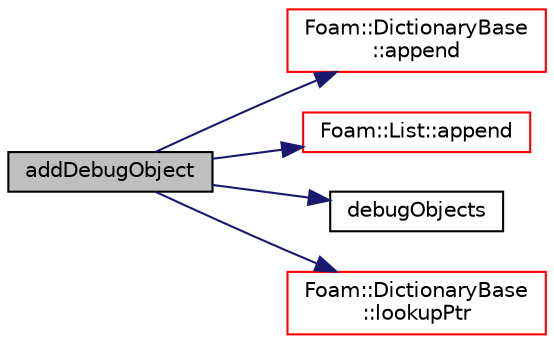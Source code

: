 digraph "addDebugObject"
{
  bgcolor="transparent";
  edge [fontname="Helvetica",fontsize="10",labelfontname="Helvetica",labelfontsize="10"];
  node [fontname="Helvetica",fontsize="10",shape=record];
  rankdir="LR";
  Node1 [label="addDebugObject",height=0.2,width=0.4,color="black", fillcolor="grey75", style="filled", fontcolor="black"];
  Node1 -> Node2 [color="midnightblue",fontsize="10",style="solid",fontname="Helvetica"];
  Node2 [label="Foam::DictionaryBase\l::append",height=0.2,width=0.4,color="red",URL="$a00525.html#a7d32913c049313f63764cfcad36f372e",tooltip="Add at tail of dictionary. "];
  Node1 -> Node3 [color="midnightblue",fontsize="10",style="solid",fontname="Helvetica"];
  Node3 [label="Foam::List::append",height=0.2,width=0.4,color="red",URL="$a01366.html#a399dd2bf0d9a32016717dc90126f016b",tooltip="Append an element at the end of the list. "];
  Node1 -> Node4 [color="midnightblue",fontsize="10",style="solid",fontname="Helvetica"];
  Node4 [label="debugObjects",height=0.2,width=0.4,color="black",URL="$a10777.html#ac9e85bdf299b2c8e49d4e83a9515c6fb",tooltip="Get access to registered debug switch objects. "];
  Node1 -> Node5 [color="midnightblue",fontsize="10",style="solid",fontname="Helvetica"];
  Node5 [label="Foam::DictionaryBase\l::lookupPtr",height=0.2,width=0.4,color="red",URL="$a00525.html#ae30f6a105eb255b4a501298f2114327d",tooltip="Find and return an entry if present, otherwise return NULL. "];
}
